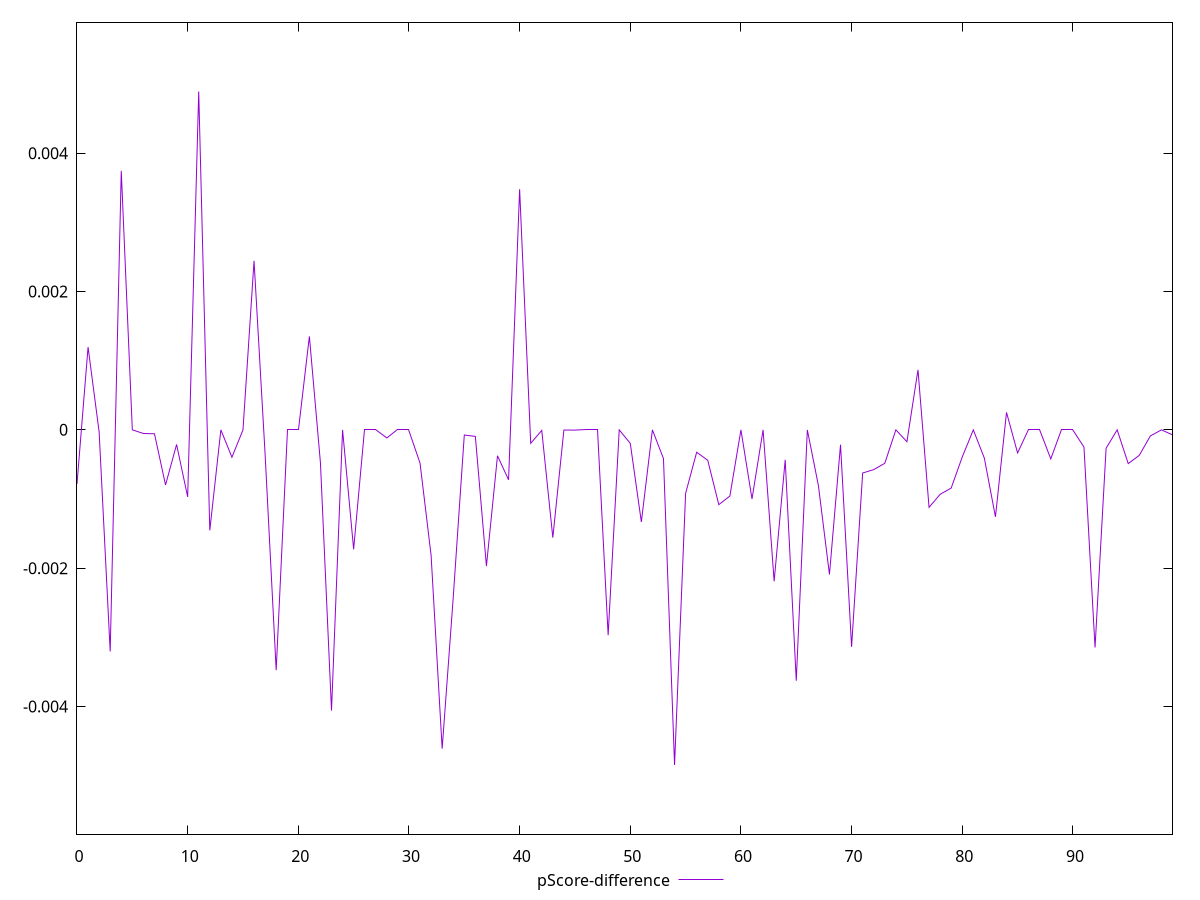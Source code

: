 reset

$pScoreDifference <<EOF
0 -0.0007811111111111213
1 0.0011966666666666237
2 -0.00002999999999997449
3 -0.0032033332188924346
4 0.0037441666920979833
5 0
6 -0.000052222222222231274
7 -0.000056666666666704835
8 -0.0007966666666666677
9 -0.00021111111111116188
10 -0.000968888888888908
11 0.004892222222222187
12 -0.0014533333333333065
13 0
14 -0.0003955555555555934
15 0
16 0.0024433334668476636
17 -0.000354444444444435
18 -0.003474166790644384
19 0
20 0
21 0.0013516664505004439
22 -0.0004777777777777992
23 -0.004058333237965894
24 0
25 -0.0017266666666666541
26 0
27 0
28 -0.00011666666666665382
29 0
30 0
31 -0.00048000000000003595
32 -0.0018155555555555702
33 -0.004608888888888885
34 -0.002423333333333333
35 -0.00007444444444448806
36 -0.00009444444444450806
37 -0.001968888888888909
38 -0.000374444444444455
39 -0.0007222222222221797
40 0.0034791668256123343
41 -0.00019444444444449704
42 -0.000007777777777828732
43 -0.0015583336353302002
44 -0.0000022222222222367805
45 -0.0000033333333333551707
46 0
47 0
48 -0.0029677777777777914
49 0
50 -0.0001955555555555044
51 -0.0013311111111111718
52 0
53 -0.0004155555555555024
54 -0.004844444444444429
55 -0.0009177777777777951
56 -0.00032333333333334213
57 -0.00043999999999999595
58 -0.0010811111111110883
59 -0.0009566666666666057
60 0
61 -0.0009988888888888825
62 0
63 -0.002188888888888907
64 -0.0004333333333332856
65 -0.003626666666666667
66 0
67 -0.0008044444444443855
68 -0.0020900000000000363
69 -0.00021444444444440602
70 -0.0031366666666666765
71 -0.0006233333333333091
72 -0.000574444444444433
73 -0.0004833333333333911
74 0
75 -0.00017111111111112187
76 0.0008674995104471783
77 -0.0011200000000000099
78 -0.0009322222222222232
79 -0.0008411111111110703
80 -0.00039222222222223824
81 0
82 -0.00041000000000002146
83 -0.001257777777777802
84 0.00025250037511193035
85 -0.0003333333333332966
86 0
87 0
88 -0.00041999999999997595
89 0
90 0
91 -0.0002488888888888541
92 -0.003146667083104515
93 -0.0002655555555555189
94 0
95 -0.00048777777777775366
96 -0.0003677777777777447
97 -0.00008777777777779772
98 0
99 -0.00007222222222225128
EOF

set key outside below
set xrange [0:99]
set yrange [-0.005844444444444429:0.005892222222222187]
set trange [-0.005844444444444429:0.005892222222222187]
set terminal svg size 640, 500 enhanced background rgb 'white'
set output "report_00017_2021-02-10T15-08-03.406Z/uses-rel-preconnect/samples/pages/pScore-difference/values.svg"

plot $pScoreDifference title "pScore-difference" with line

reset
